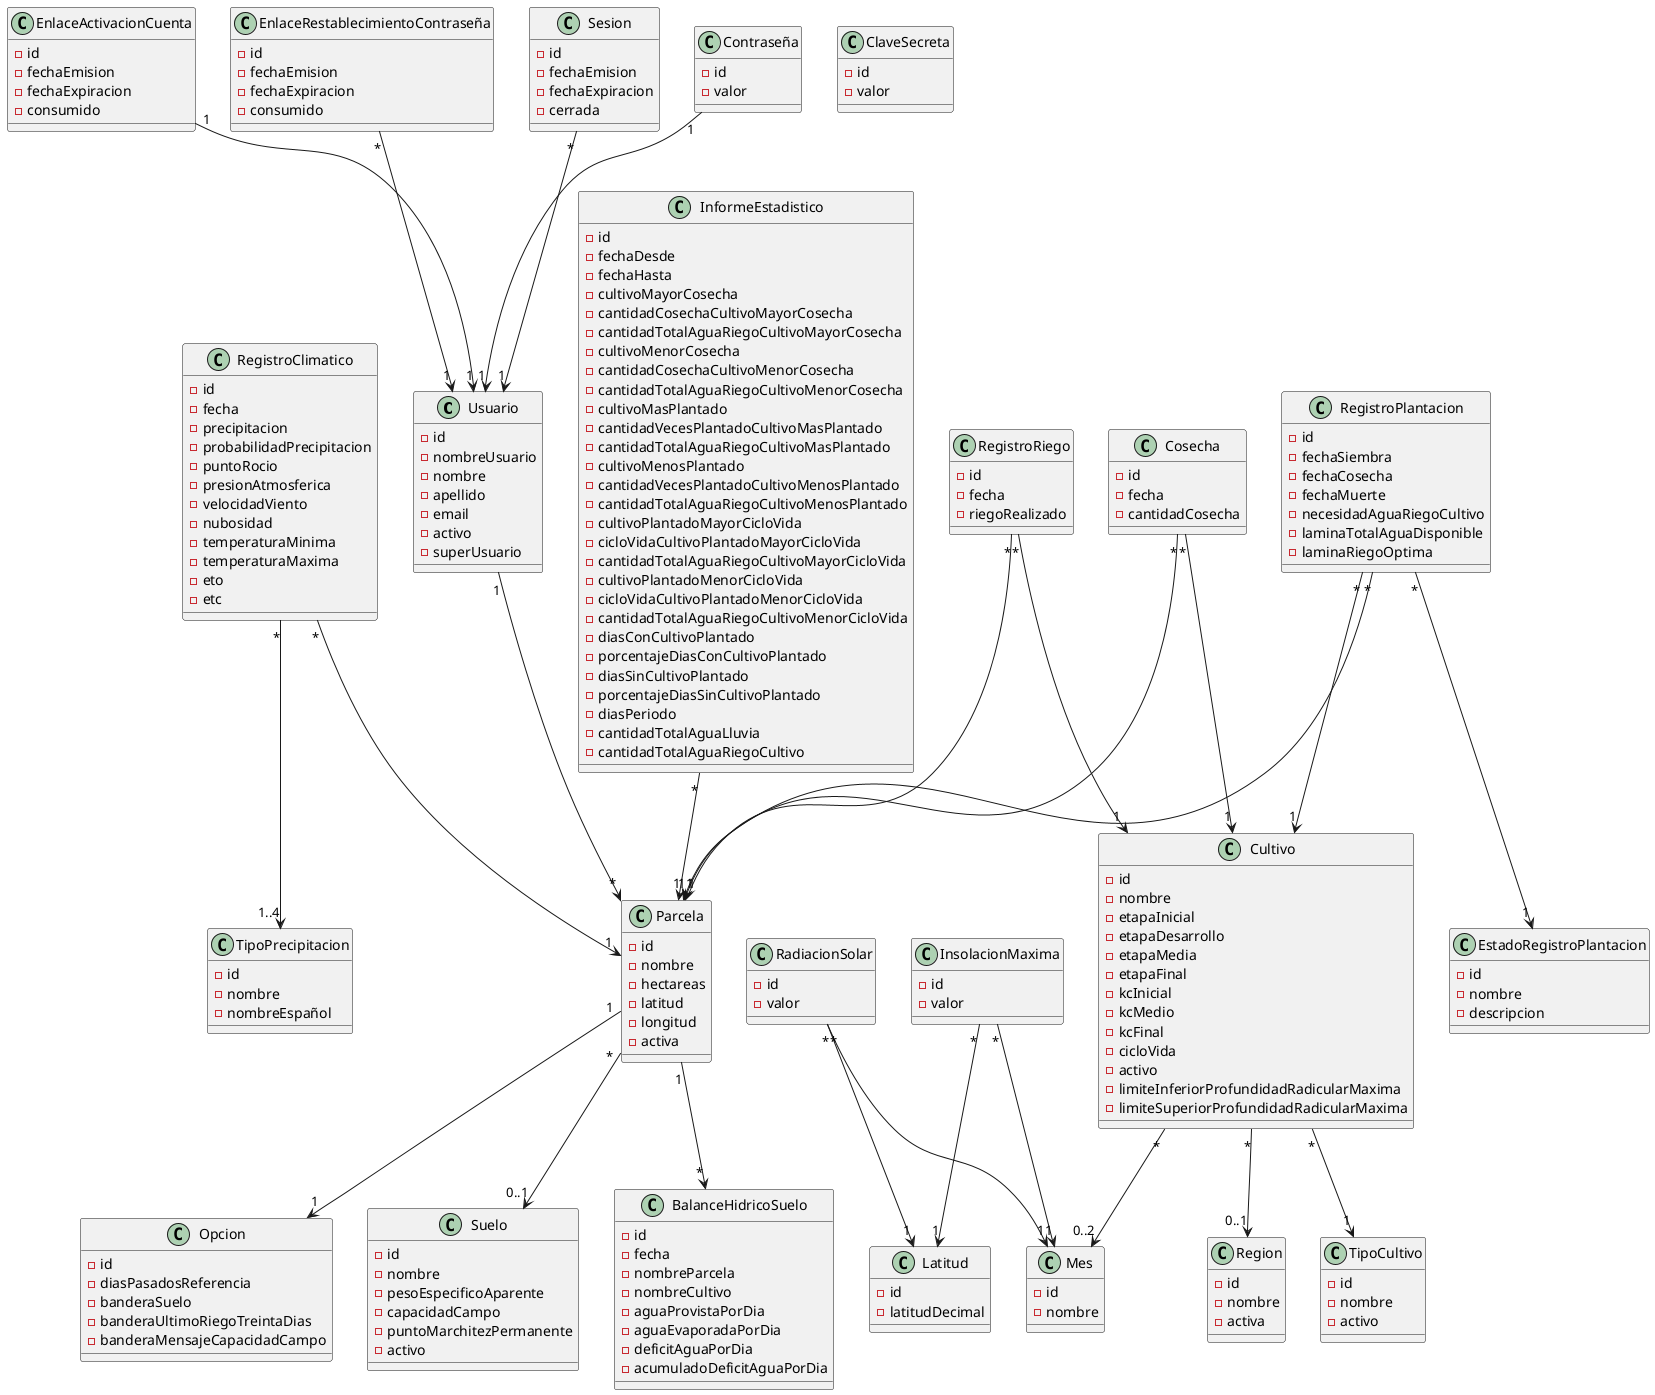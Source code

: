 @startuml

Usuario "1"-->"*" Parcela
InformeEstadistico "*"-->"1" Parcela
RegistroClimatico "*"-->"1" Parcela
RegistroClimatico "*"-->"1..4" TipoPrecipitacion
RegistroRiego "*"-->"1" Parcela
RegistroPlantacion "*"-->"1" Parcela
RegistroPlantacion "*"-->"1" Cultivo
RegistroPlantacion "*"-->"1" EstadoRegistroPlantacion
RadiacionSolar "*"-->"1" Mes
RadiacionSolar "*"-->"1" Latitud
InsolacionMaxima "*"-->"1" Mes
InsolacionMaxima "*"-->"1" Latitud
Cultivo "*"-->"1" TipoCultivo
EnlaceActivacionCuenta "1" --> "1" Usuario
EnlaceRestablecimientoContraseña "*" --> "1" Usuario
Sesion "*" --> "1" Usuario
RegistroRiego "*" --> "1" Cultivo
Parcela "1" --> "1" Opcion
Cultivo "*" --> "0..1" Region
Cultivo "*" --> "0..2" Mes
Parcela "*" --> "0..1" Suelo
Contraseña "1" --> "1" Usuario
Parcela "1" --> "*" BalanceHidricoSuelo
Cosecha "*" --> "1" Parcela
Cosecha "*" --> "1" Cultivo

class Parcela {
-id
-nombre
-hectareas
-latitud
-longitud
-activa
}

class Cosecha {
-id
-fecha
-cantidadCosecha
}

class InformeEstadistico {
-id
-fechaDesde
-fechaHasta
-cultivoMayorCosecha
-cantidadCosechaCultivoMayorCosecha
-cantidadTotalAguaRiegoCultivoMayorCosecha
-cultivoMenorCosecha
-cantidadCosechaCultivoMenorCosecha
-cantidadTotalAguaRiegoCultivoMenorCosecha
-cultivoMasPlantado
-cantidadVecesPlantadoCultivoMasPlantado
-cantidadTotalAguaRiegoCultivoMasPlantado
-cultivoMenosPlantado
-cantidadVecesPlantadoCultivoMenosPlantado
-cantidadTotalAguaRiegoCultivoMenosPlantado
-cultivoPlantadoMayorCicloVida
-cicloVidaCultivoPlantadoMayorCicloVida
-cantidadTotalAguaRiegoCultivoMayorCicloVida
-cultivoPlantadoMenorCicloVida
-cicloVidaCultivoPlantadoMenorCicloVida
-cantidadTotalAguaRiegoCultivoMenorCicloVida
-diasConCultivoPlantado
-porcentajeDiasConCultivoPlantado
-diasSinCultivoPlantado
-porcentajeDiasSinCultivoPlantado
-diasPeriodo
-cantidadTotalAguaLluvia
-cantidadTotalAguaRiegoCultivo
}

class Cultivo {
-id
-nombre
-etapaInicial
-etapaDesarrollo
-etapaMedia
-etapaFinal
-kcInicial
-kcMedio
-kcFinal
-cicloVida
-activo
-limiteInferiorProfundidadRadicularMaxima
-limiteSuperiorProfundidadRadicularMaxima
}

class TipoCultivo {
-id
-nombre
-activo
}

class Region {
-id
-nombre
-activa
}

class RegistroClimatico {
-id
-fecha
-precipitacion
-probabilidadPrecipitacion
-puntoRocio
-presionAtmosferica
-velocidadViento
-nubosidad
-temperaturaMinima
-temperaturaMaxima
-eto
-etc
}

class TipoPrecipitacion {
-id
-nombre
-nombreEspañol
}

class RegistroPlantacion {
-id
-fechaSiembra
-fechaCosecha
-fechaMuerte
-necesidadAguaRiegoCultivo
-laminaTotalAguaDisponible
-laminaRiegoOptima
}

class RegistroRiego {
-id
-fecha
-riegoRealizado
}

class Opcion {
-id
-diasPasadosReferencia
-banderaSuelo
-banderaUltimoRiegoTreintaDias
-banderaMensajeCapacidadCampo
}

class Usuario {
-id
-nombreUsuario
-nombre
-apellido
-email
-activo
-superUsuario
}

class EstadoRegistroPlantacion {
-id
-nombre
-descripcion
}

class Mes {
-id
-nombre
}

class Latitud {
-id
-latitudDecimal
}

class RadiacionSolar {
-id
-valor
}

class InsolacionMaxima {
-id
-valor
}

class EnlaceActivacionCuenta {
-id
-fechaEmision
-fechaExpiracion
-consumido
}

class EnlaceRestablecimientoContraseña {
-id
-fechaEmision
-fechaExpiracion
-consumido
}

class Sesion {
-id
-fechaEmision
-fechaExpiracion
-cerrada
}

class ClaveSecreta {
-id
-valor
}

class BalanceHidricoSuelo {
-id
-fecha
-nombreParcela
-nombreCultivo
-aguaProvistaPorDia
-aguaEvaporadaPorDia
-deficitAguaPorDia
-acumuladoDeficitAguaPorDia
}

class Suelo {
-id
-nombre
-pesoEspecificoAparente
-capacidadCampo
-puntoMarchitezPermanente
-activo
}

class Contraseña {
-id
-valor
}

@enduml